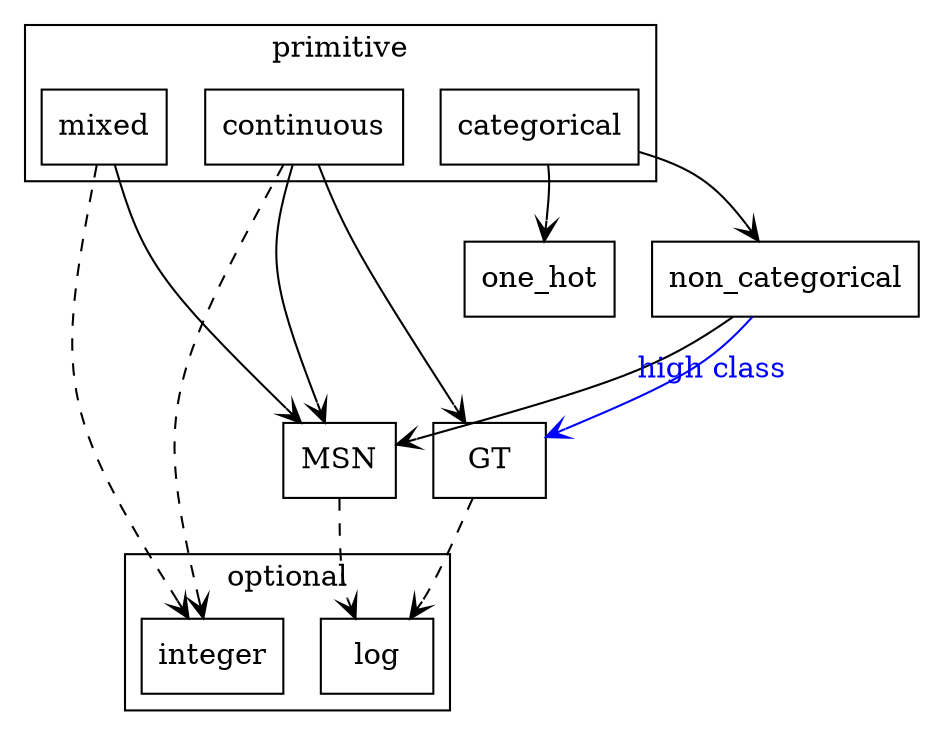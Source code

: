 // dot -Tpng comp.dot -o comp.png

digraph g {
    // graph [pad="0.5", nodesep="0.2", ranksep="0"];
    // splines = ortho
    splines = curved
    node[shape = box]
    edge[arrowhead = vee]


    subgraph cluster_primitive {
        label="primitive"
        continuous
        mixed
        categorical
    }

    subgraph cluster_optional {
        label="optional"
        integer
        log
    }

    msn [label="MSN"]
    gt [label="GT"]
    {continuous, mixed} -> msn
    continuous -> gt
    categorical -> non_categorical
    non_categorical -> gt [label="high class" color="blue" fontcolor="blue"]
    non_categorical -> msn
    categorical -> one_hot
    {msn, gt} -> log [style="dashed"]
    {continuous, mixed} -> integer [style="dashed"]
}
